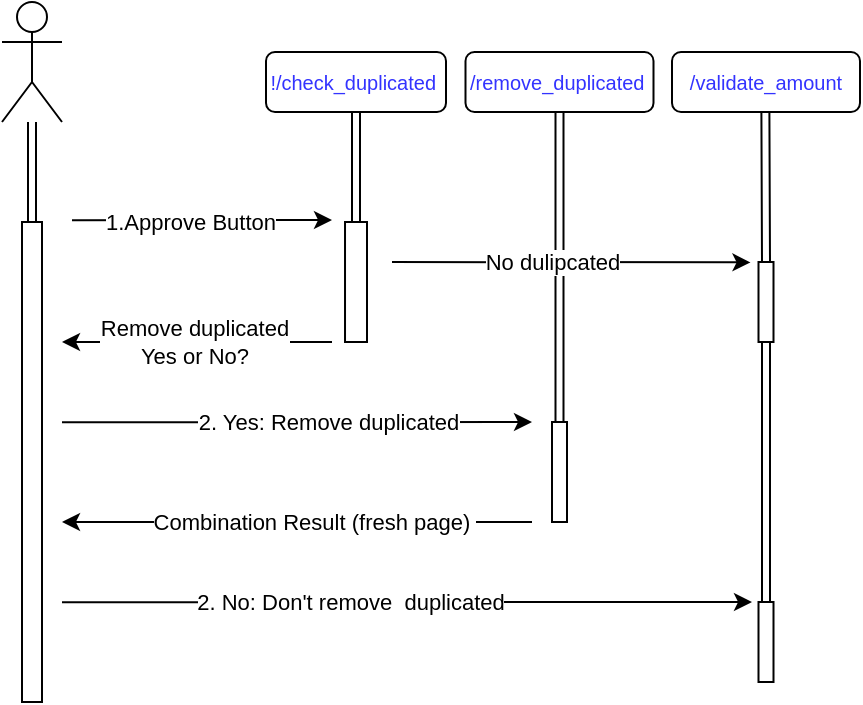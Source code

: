 <mxfile version="20.2.3" type="github">
  <diagram id="JA07itONKZQcsJaaxsAR" name="第 1 页">
    <mxGraphModel dx="2062" dy="1132" grid="1" gridSize="10" guides="1" tooltips="1" connect="1" arrows="1" fold="1" page="1" pageScale="1" pageWidth="827" pageHeight="1169" math="0" shadow="0">
      <root>
        <mxCell id="0" />
        <mxCell id="1" parent="0" />
        <mxCell id="28f1PO6iU7kGZ7PdNL6H-4" style="rounded=0;orthogonalLoop=1;jettySize=auto;html=1;exitX=0.5;exitY=1;exitDx=0;exitDy=0;strokeColor=default;shape=link;" parent="1" source="28f1PO6iU7kGZ7PdNL6H-1" target="28f1PO6iU7kGZ7PdNL6H-3" edge="1">
          <mxGeometry relative="1" as="geometry" />
        </mxCell>
        <mxCell id="28f1PO6iU7kGZ7PdNL6H-1" value="&lt;font style=&quot;font-size: 10px;&quot; color=&quot;#3333ff&quot;&gt;!/check_duplicated&amp;nbsp;&lt;/font&gt;" style="rounded=1;whiteSpace=wrap;html=1;" parent="1" vertex="1">
          <mxGeometry x="237" y="95" width="90" height="30" as="geometry" />
        </mxCell>
        <mxCell id="28f1PO6iU7kGZ7PdNL6H-3" value="" style="rounded=0;whiteSpace=wrap;html=1;direction=south;" parent="1" vertex="1">
          <mxGeometry x="276.51" y="180" width="10.99" height="60" as="geometry" />
        </mxCell>
        <mxCell id="28f1PO6iU7kGZ7PdNL6H-5" value="" style="endArrow=classic;html=1;rounded=0;strokeColor=default;" parent="1" edge="1">
          <mxGeometry width="50" height="50" relative="1" as="geometry">
            <mxPoint x="140" y="179.17" as="sourcePoint" />
            <mxPoint x="270" y="179" as="targetPoint" />
          </mxGeometry>
        </mxCell>
        <mxCell id="28f1PO6iU7kGZ7PdNL6H-6" value="1.Approve Button" style="edgeLabel;html=1;align=center;verticalAlign=middle;resizable=0;points=[];" parent="28f1PO6iU7kGZ7PdNL6H-5" vertex="1" connectable="0">
          <mxGeometry x="-0.591" relative="1" as="geometry">
            <mxPoint x="32" y="1" as="offset" />
          </mxGeometry>
        </mxCell>
        <mxCell id="28f1PO6iU7kGZ7PdNL6H-7" style="rounded=0;orthogonalLoop=1;jettySize=auto;html=1;exitX=0.5;exitY=1;exitDx=0;exitDy=0;strokeColor=default;shape=link;" parent="1" target="28f1PO6iU7kGZ7PdNL6H-8" edge="1">
          <mxGeometry relative="1" as="geometry">
            <mxPoint x="120.0" y="130" as="sourcePoint" />
          </mxGeometry>
        </mxCell>
        <mxCell id="28f1PO6iU7kGZ7PdNL6H-8" value="" style="rounded=0;whiteSpace=wrap;html=1;direction=south;" parent="1" vertex="1">
          <mxGeometry x="115" y="180" width="10" height="240" as="geometry" />
        </mxCell>
        <mxCell id="28f1PO6iU7kGZ7PdNL6H-9" value="" style="shape=umlActor;verticalLabelPosition=bottom;verticalAlign=top;html=1;outlineConnect=0;" parent="1" vertex="1">
          <mxGeometry x="105" y="70" width="30" height="60" as="geometry" />
        </mxCell>
        <mxCell id="28f1PO6iU7kGZ7PdNL6H-11" value="y" style="endArrow=classic;html=1;rounded=0;strokeColor=default;" parent="1" edge="1">
          <mxGeometry width="50" height="50" relative="1" as="geometry">
            <mxPoint x="270" y="240" as="sourcePoint" />
            <mxPoint x="135" y="240" as="targetPoint" />
          </mxGeometry>
        </mxCell>
        <mxCell id="28f1PO6iU7kGZ7PdNL6H-13" value="Remove duplicated&lt;br&gt;Yes or No?" style="edgeLabel;html=1;align=center;verticalAlign=middle;resizable=0;points=[];" parent="28f1PO6iU7kGZ7PdNL6H-11" vertex="1" connectable="0">
          <mxGeometry x="0.258" y="-3" relative="1" as="geometry">
            <mxPoint x="16" y="3" as="offset" />
          </mxGeometry>
        </mxCell>
        <mxCell id="28f1PO6iU7kGZ7PdNL6H-20" style="rounded=0;orthogonalLoop=1;jettySize=auto;html=1;exitX=0.5;exitY=1;exitDx=0;exitDy=0;strokeColor=default;shape=link;" parent="1" source="28f1PO6iU7kGZ7PdNL6H-21" target="28f1PO6iU7kGZ7PdNL6H-22" edge="1">
          <mxGeometry relative="1" as="geometry" />
        </mxCell>
        <mxCell id="28f1PO6iU7kGZ7PdNL6H-21" value="&lt;font color=&quot;#3333ff&quot; style=&quot;font-size: 10px;&quot;&gt;/remove_duplicated&amp;nbsp;&lt;/font&gt;" style="rounded=1;whiteSpace=wrap;html=1;" parent="1" vertex="1">
          <mxGeometry x="336.75" y="95" width="94" height="30" as="geometry" />
        </mxCell>
        <mxCell id="28f1PO6iU7kGZ7PdNL6H-22" value="" style="rounded=0;whiteSpace=wrap;html=1;direction=south;" parent="1" vertex="1">
          <mxGeometry x="380" y="280" width="7.5" height="50" as="geometry" />
        </mxCell>
        <mxCell id="28f1PO6iU7kGZ7PdNL6H-23" value="" style="endArrow=classic;html=1;rounded=0;strokeColor=default;" parent="1" edge="1">
          <mxGeometry width="50" height="50" relative="1" as="geometry">
            <mxPoint x="135" y="280.17" as="sourcePoint" />
            <mxPoint x="370" y="280" as="targetPoint" />
          </mxGeometry>
        </mxCell>
        <mxCell id="28f1PO6iU7kGZ7PdNL6H-24" value="2. Yes: Remove duplicated" style="edgeLabel;html=1;align=center;verticalAlign=middle;resizable=0;points=[];" parent="28f1PO6iU7kGZ7PdNL6H-23" vertex="1" connectable="0">
          <mxGeometry x="-0.591" relative="1" as="geometry">
            <mxPoint x="85" as="offset" />
          </mxGeometry>
        </mxCell>
        <mxCell id="28f1PO6iU7kGZ7PdNL6H-30" value="y" style="endArrow=classic;html=1;rounded=0;strokeColor=default;" parent="1" edge="1">
          <mxGeometry width="50" height="50" relative="1" as="geometry">
            <mxPoint x="370" y="330" as="sourcePoint" />
            <mxPoint x="135.0" y="330" as="targetPoint" />
          </mxGeometry>
        </mxCell>
        <mxCell id="28f1PO6iU7kGZ7PdNL6H-31" value="Combination Result (fresh page)&amp;nbsp;" style="edgeLabel;html=1;align=center;verticalAlign=middle;resizable=0;points=[];" parent="28f1PO6iU7kGZ7PdNL6H-30" vertex="1" connectable="0">
          <mxGeometry x="0.258" y="-3" relative="1" as="geometry">
            <mxPoint x="39" y="3" as="offset" />
          </mxGeometry>
        </mxCell>
        <mxCell id="28f1PO6iU7kGZ7PdNL6H-34" value="" style="endArrow=classic;html=1;rounded=0;strokeColor=default;" parent="1" edge="1">
          <mxGeometry width="50" height="50" relative="1" as="geometry">
            <mxPoint x="135" y="370.17" as="sourcePoint" />
            <mxPoint x="480" y="370" as="targetPoint" />
          </mxGeometry>
        </mxCell>
        <mxCell id="28f1PO6iU7kGZ7PdNL6H-35" value="2. No: Don&#39;t remove&amp;nbsp;&amp;nbsp;duplicated" style="edgeLabel;html=1;align=center;verticalAlign=middle;resizable=0;points=[];" parent="28f1PO6iU7kGZ7PdNL6H-34" vertex="1" connectable="0">
          <mxGeometry x="-0.591" relative="1" as="geometry">
            <mxPoint x="73" as="offset" />
          </mxGeometry>
        </mxCell>
        <mxCell id="28f1PO6iU7kGZ7PdNL6H-36" value="&lt;font color=&quot;#3333ff&quot; style=&quot;font-size: 10px;&quot;&gt;/&lt;/font&gt;&lt;font color=&quot;#3333ff&quot;&gt;&lt;span style=&quot;font-size: 10px;&quot;&gt;validate_amount&lt;/span&gt;&lt;/font&gt;" style="rounded=1;whiteSpace=wrap;html=1;" parent="1" vertex="1">
          <mxGeometry x="440" y="95" width="94" height="30" as="geometry" />
        </mxCell>
        <mxCell id="28f1PO6iU7kGZ7PdNL6H-37" style="rounded=0;orthogonalLoop=1;jettySize=auto;html=1;exitX=1;exitY=0.5;exitDx=0;exitDy=0;strokeColor=default;shape=link;entryX=0;entryY=0.5;entryDx=0;entryDy=0;startArrow=none;" parent="1" source="28f1PO6iU7kGZ7PdNL6H-47" target="28f1PO6iU7kGZ7PdNL6H-38" edge="1">
          <mxGeometry relative="1" as="geometry">
            <mxPoint x="486.7" y="125" as="sourcePoint" />
            <mxPoint x="487" y="280" as="targetPoint" />
          </mxGeometry>
        </mxCell>
        <mxCell id="28f1PO6iU7kGZ7PdNL6H-38" value="" style="rounded=0;whiteSpace=wrap;html=1;direction=south;" parent="1" vertex="1">
          <mxGeometry x="483.25" y="370" width="7.5" height="40" as="geometry" />
        </mxCell>
        <mxCell id="28f1PO6iU7kGZ7PdNL6H-45" value="" style="endArrow=classic;html=1;rounded=0;strokeColor=default;" parent="1" edge="1">
          <mxGeometry width="50" height="50" relative="1" as="geometry">
            <mxPoint x="300" y="200" as="sourcePoint" />
            <mxPoint x="479.25" y="200.19" as="targetPoint" />
          </mxGeometry>
        </mxCell>
        <mxCell id="28f1PO6iU7kGZ7PdNL6H-46" value="No dulipcated" style="edgeLabel;html=1;align=center;verticalAlign=middle;resizable=0;points=[];" parent="28f1PO6iU7kGZ7PdNL6H-45" vertex="1" connectable="0">
          <mxGeometry x="-0.591" relative="1" as="geometry">
            <mxPoint x="43" as="offset" />
          </mxGeometry>
        </mxCell>
        <mxCell id="28f1PO6iU7kGZ7PdNL6H-47" value="" style="rounded=0;whiteSpace=wrap;html=1;direction=south;" parent="1" vertex="1">
          <mxGeometry x="483.25" y="200" width="7.5" height="40" as="geometry" />
        </mxCell>
        <mxCell id="28f1PO6iU7kGZ7PdNL6H-48" value="" style="rounded=0;orthogonalLoop=1;jettySize=auto;html=1;exitX=0.5;exitY=1;exitDx=0;exitDy=0;strokeColor=default;shape=link;entryX=0;entryY=0.5;entryDx=0;entryDy=0;endArrow=none;" parent="1" target="28f1PO6iU7kGZ7PdNL6H-47" edge="1">
          <mxGeometry relative="1" as="geometry">
            <mxPoint x="486.7" y="125" as="sourcePoint" />
            <mxPoint x="487" y="370" as="targetPoint" />
          </mxGeometry>
        </mxCell>
      </root>
    </mxGraphModel>
  </diagram>
</mxfile>

